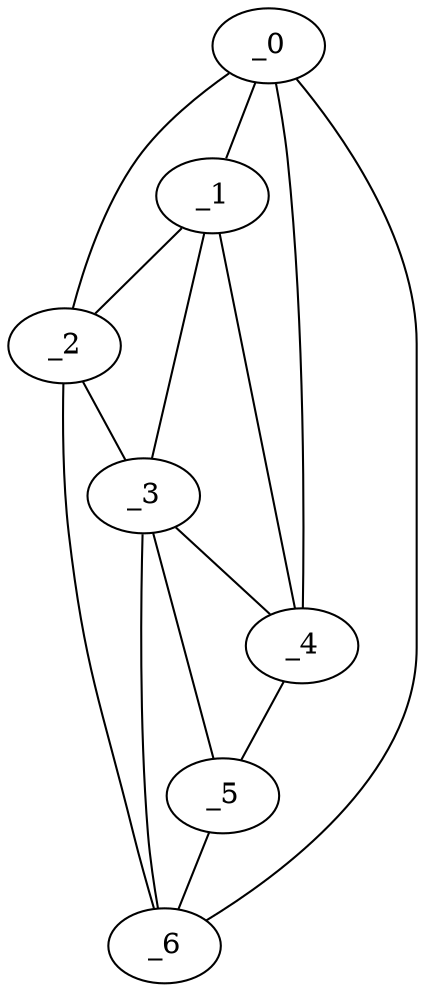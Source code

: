 graph "obj38__335.gxl" {
	_0	 [x=22,
		y=69];
	_1	 [x=99,
		y=55];
	_0 -- _1	 [valence=1];
	_2	 [x=105,
		y=61];
	_0 -- _2	 [valence=2];
	_4	 [x=114,
		y=43];
	_0 -- _4	 [valence=1];
	_6	 [x=126,
		y=60];
	_0 -- _6	 [valence=1];
	_1 -- _2	 [valence=2];
	_3	 [x=107,
		y=53];
	_1 -- _3	 [valence=1];
	_1 -- _4	 [valence=2];
	_2 -- _3	 [valence=2];
	_2 -- _6	 [valence=2];
	_3 -- _4	 [valence=2];
	_5	 [x=124,
		y=49];
	_3 -- _5	 [valence=2];
	_3 -- _6	 [valence=2];
	_4 -- _5	 [valence=1];
	_5 -- _6	 [valence=1];
}
